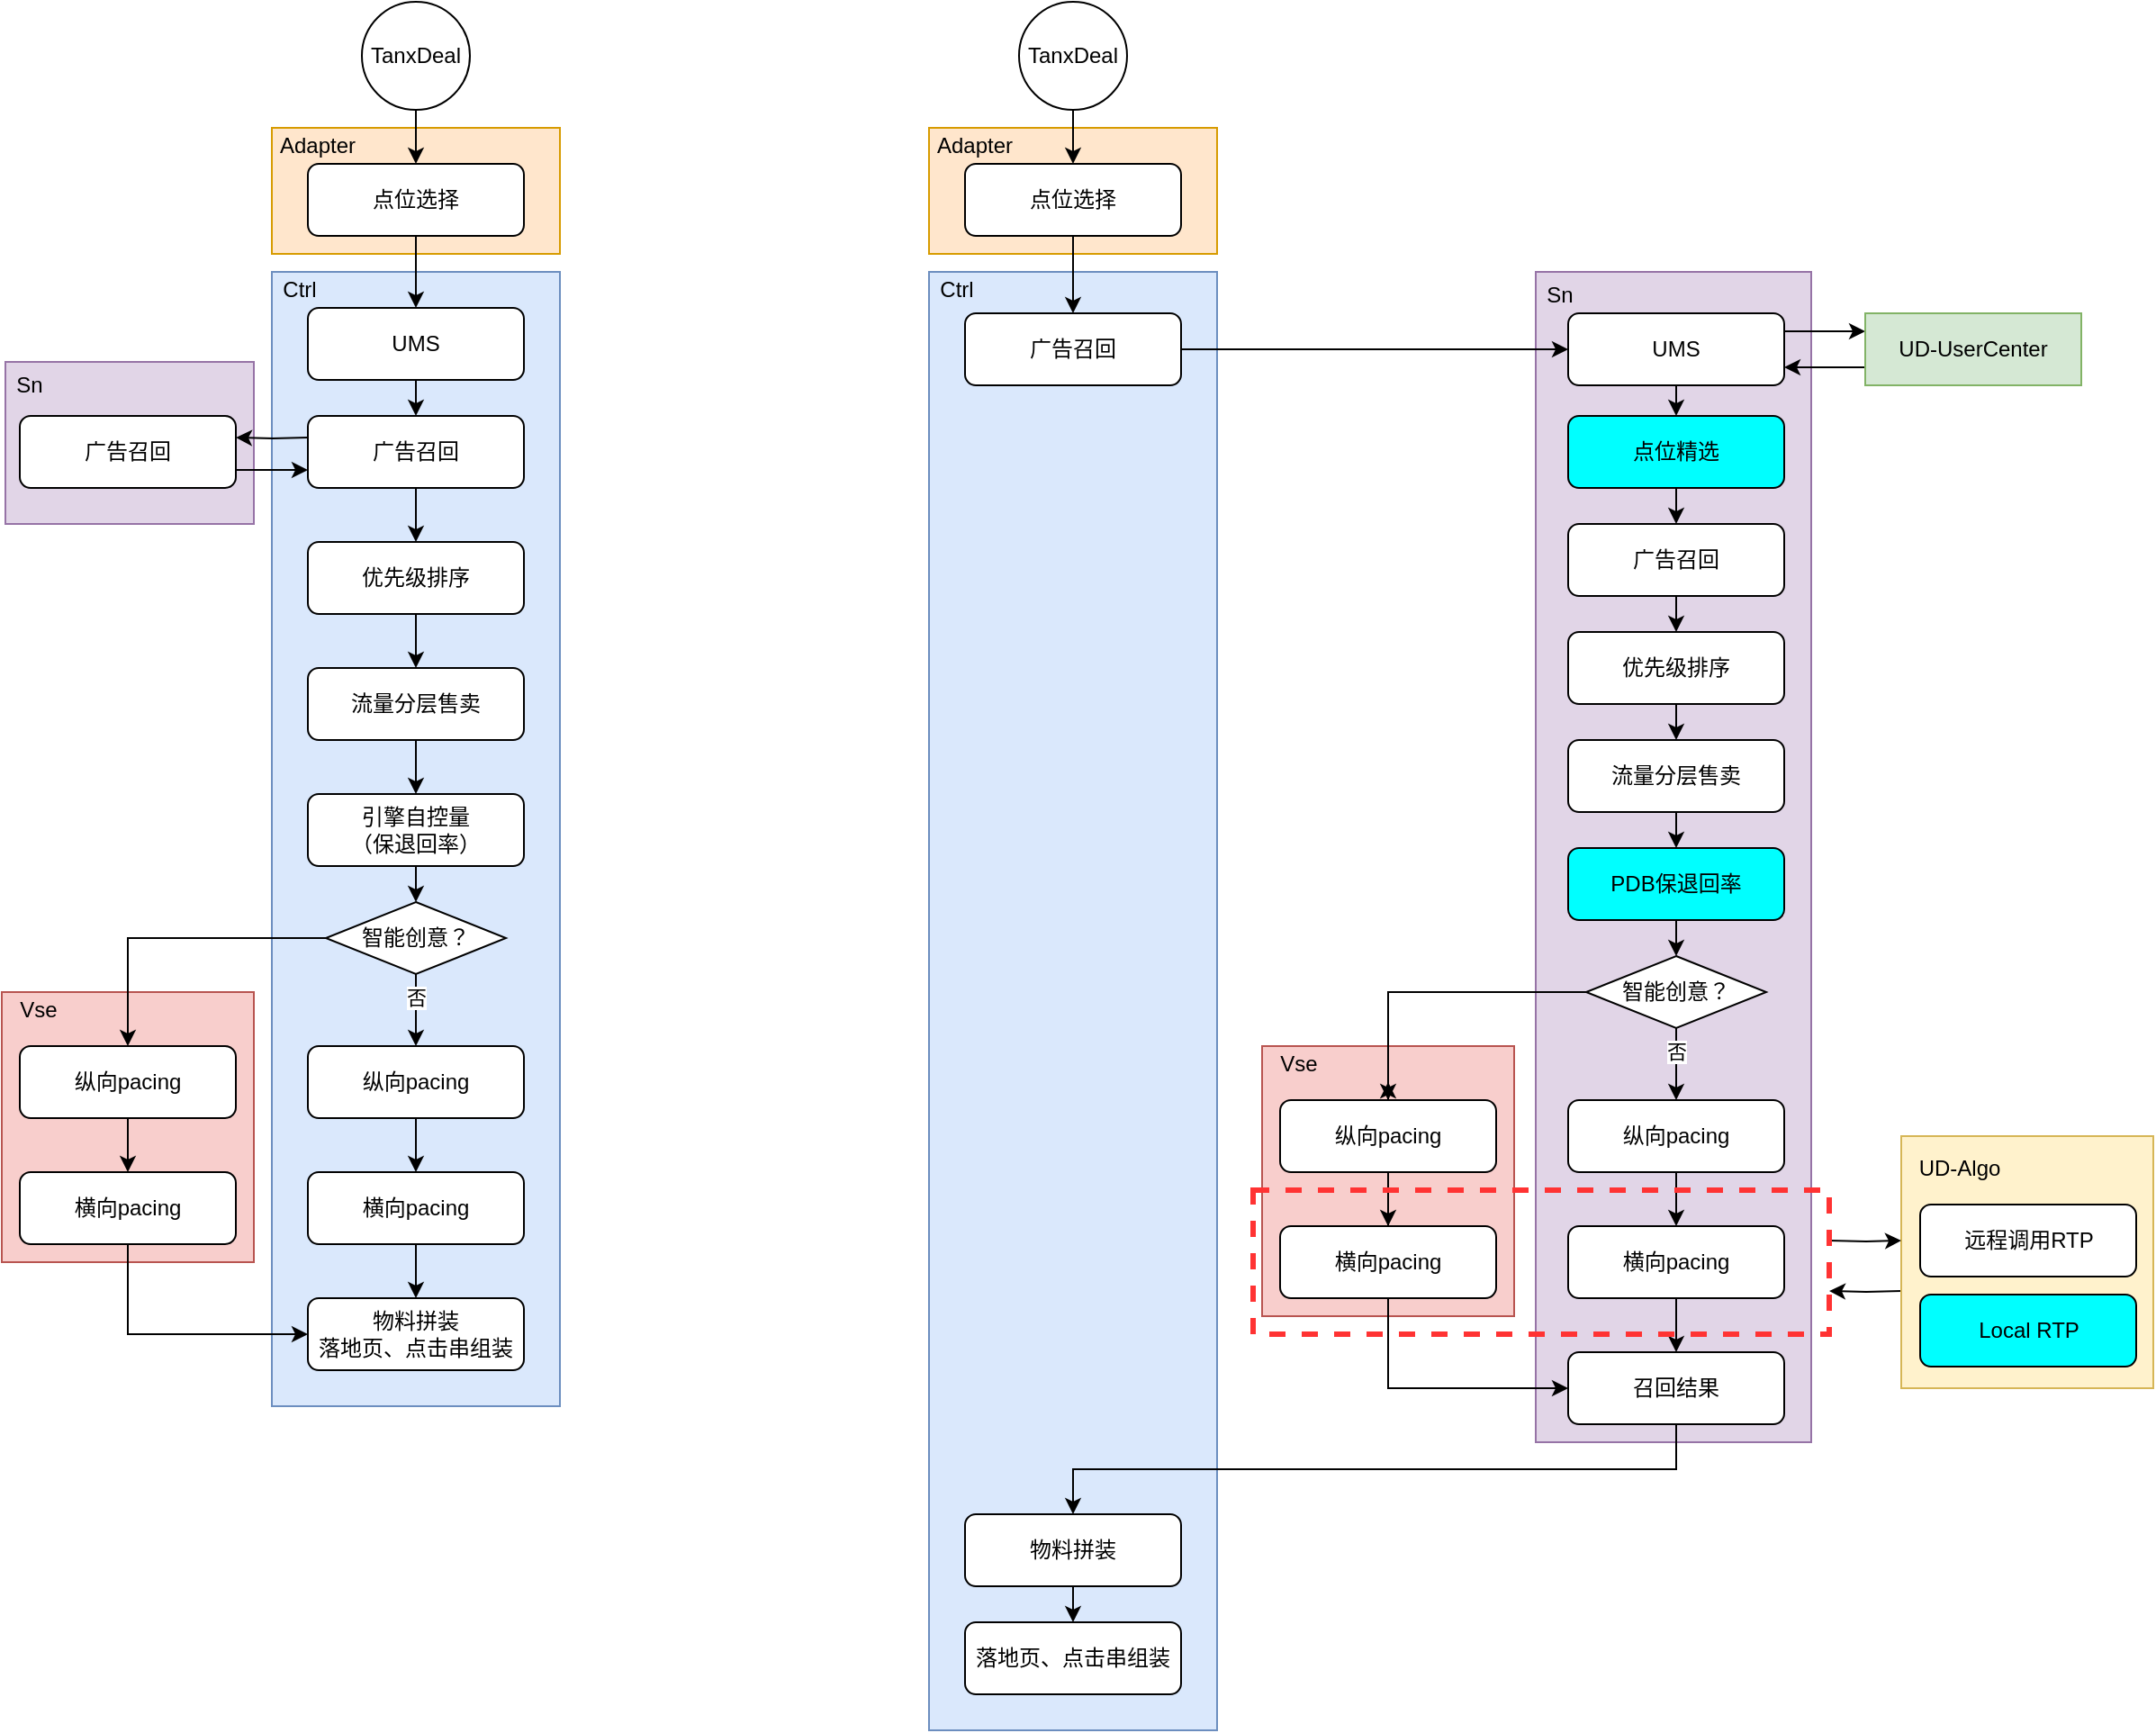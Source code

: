 <mxfile version="14.9.8" type="github">
  <diagram id="C5RBs43oDa-KdzZeNtuy" name="Page-1">
    <mxGraphModel dx="1722" dy="1758" grid="1" gridSize="10" guides="1" tooltips="1" connect="1" arrows="1" fold="1" page="1" pageScale="1" pageWidth="827" pageHeight="1169" math="0" shadow="0">
      <root>
        <mxCell id="WIyWlLk6GJQsqaUBKTNV-0" />
        <mxCell id="WIyWlLk6GJQsqaUBKTNV-1" parent="WIyWlLk6GJQsqaUBKTNV-0" />
        <mxCell id="tNXuFwaImXzpJUykY29l-38" value="" style="rounded=0;whiteSpace=wrap;html=1;fillColor=#e1d5e7;strokeColor=#9673a6;" vertex="1" parent="WIyWlLk6GJQsqaUBKTNV-1">
          <mxGeometry x="-8" y="190" width="138" height="90" as="geometry" />
        </mxCell>
        <mxCell id="tNXuFwaImXzpJUykY29l-27" value="" style="rounded=0;whiteSpace=wrap;html=1;fillColor=#f8cecc;strokeColor=#b85450;" vertex="1" parent="WIyWlLk6GJQsqaUBKTNV-1">
          <mxGeometry x="-10" y="540" width="140" height="150" as="geometry" />
        </mxCell>
        <mxCell id="tNXuFwaImXzpJUykY29l-17" value="" style="rounded=0;whiteSpace=wrap;html=1;fontStyle=1;fillColor=#dae8fc;strokeColor=#6c8ebf;" vertex="1" parent="WIyWlLk6GJQsqaUBKTNV-1">
          <mxGeometry x="140" y="140" width="160" height="630" as="geometry" />
        </mxCell>
        <mxCell id="tNXuFwaImXzpJUykY29l-15" value="" style="rounded=0;whiteSpace=wrap;html=1;fillColor=#ffe6cc;strokeColor=#d79b00;" vertex="1" parent="WIyWlLk6GJQsqaUBKTNV-1">
          <mxGeometry x="140" y="60" width="160" height="70" as="geometry" />
        </mxCell>
        <mxCell id="tNXuFwaImXzpJUykY29l-3" style="edgeStyle=orthogonalEdgeStyle;rounded=0;orthogonalLoop=1;jettySize=auto;html=1;exitX=0.5;exitY=1;exitDx=0;exitDy=0;entryX=0.5;entryY=0;entryDx=0;entryDy=0;" edge="1" parent="WIyWlLk6GJQsqaUBKTNV-1" source="WIyWlLk6GJQsqaUBKTNV-3" target="tNXuFwaImXzpJUykY29l-0">
          <mxGeometry relative="1" as="geometry" />
        </mxCell>
        <mxCell id="WIyWlLk6GJQsqaUBKTNV-3" value="点位选择" style="rounded=1;whiteSpace=wrap;html=1;fontSize=12;glass=0;strokeWidth=1;shadow=0;" parent="WIyWlLk6GJQsqaUBKTNV-1" vertex="1">
          <mxGeometry x="160" y="80" width="120" height="40" as="geometry" />
        </mxCell>
        <mxCell id="tNXuFwaImXzpJUykY29l-6" style="edgeStyle=orthogonalEdgeStyle;rounded=0;orthogonalLoop=1;jettySize=auto;html=1;exitX=0.5;exitY=1;exitDx=0;exitDy=0;entryX=0.5;entryY=0;entryDx=0;entryDy=0;" edge="1" parent="WIyWlLk6GJQsqaUBKTNV-1" source="WIyWlLk6GJQsqaUBKTNV-11" target="tNXuFwaImXzpJUykY29l-5">
          <mxGeometry relative="1" as="geometry" />
        </mxCell>
        <mxCell id="tNXuFwaImXzpJUykY29l-41" style="edgeStyle=orthogonalEdgeStyle;rounded=0;orthogonalLoop=1;jettySize=auto;html=1;exitX=0;exitY=0.5;exitDx=0;exitDy=0;entryX=1;entryY=0.5;entryDx=0;entryDy=0;" edge="1" parent="WIyWlLk6GJQsqaUBKTNV-1">
          <mxGeometry relative="1" as="geometry">
            <mxPoint x="160" y="232" as="sourcePoint" />
            <mxPoint x="120" y="232" as="targetPoint" />
          </mxGeometry>
        </mxCell>
        <mxCell id="WIyWlLk6GJQsqaUBKTNV-11" value="广告召回" style="rounded=1;whiteSpace=wrap;html=1;fontSize=12;glass=0;strokeWidth=1;shadow=0;" parent="WIyWlLk6GJQsqaUBKTNV-1" vertex="1">
          <mxGeometry x="160" y="220" width="120" height="40" as="geometry" />
        </mxCell>
        <mxCell id="tNXuFwaImXzpJUykY29l-4" style="edgeStyle=orthogonalEdgeStyle;rounded=0;orthogonalLoop=1;jettySize=auto;html=1;exitX=0.5;exitY=1;exitDx=0;exitDy=0;entryX=0.5;entryY=0;entryDx=0;entryDy=0;" edge="1" parent="WIyWlLk6GJQsqaUBKTNV-1" source="tNXuFwaImXzpJUykY29l-0" target="WIyWlLk6GJQsqaUBKTNV-11">
          <mxGeometry relative="1" as="geometry" />
        </mxCell>
        <mxCell id="tNXuFwaImXzpJUykY29l-0" value="UMS" style="rounded=1;whiteSpace=wrap;html=1;fontSize=12;glass=0;strokeWidth=1;shadow=0;" vertex="1" parent="WIyWlLk6GJQsqaUBKTNV-1">
          <mxGeometry x="160" y="160" width="120" height="40" as="geometry" />
        </mxCell>
        <mxCell id="tNXuFwaImXzpJUykY29l-2" style="edgeStyle=orthogonalEdgeStyle;rounded=0;orthogonalLoop=1;jettySize=auto;html=1;exitX=0.5;exitY=1;exitDx=0;exitDy=0;entryX=0.5;entryY=0;entryDx=0;entryDy=0;" edge="1" parent="WIyWlLk6GJQsqaUBKTNV-1" source="tNXuFwaImXzpJUykY29l-1" target="WIyWlLk6GJQsqaUBKTNV-3">
          <mxGeometry relative="1" as="geometry" />
        </mxCell>
        <mxCell id="tNXuFwaImXzpJUykY29l-1" value="TanxDeal" style="ellipse;whiteSpace=wrap;html=1;aspect=fixed;" vertex="1" parent="WIyWlLk6GJQsqaUBKTNV-1">
          <mxGeometry x="190" y="-10" width="60" height="60" as="geometry" />
        </mxCell>
        <mxCell id="tNXuFwaImXzpJUykY29l-8" style="edgeStyle=orthogonalEdgeStyle;rounded=0;orthogonalLoop=1;jettySize=auto;html=1;exitX=0.5;exitY=1;exitDx=0;exitDy=0;entryX=0.5;entryY=0;entryDx=0;entryDy=0;" edge="1" parent="WIyWlLk6GJQsqaUBKTNV-1" source="tNXuFwaImXzpJUykY29l-5" target="tNXuFwaImXzpJUykY29l-7">
          <mxGeometry relative="1" as="geometry" />
        </mxCell>
        <mxCell id="tNXuFwaImXzpJUykY29l-5" value="优先级排序" style="rounded=1;whiteSpace=wrap;html=1;fontSize=12;glass=0;strokeWidth=1;shadow=0;" vertex="1" parent="WIyWlLk6GJQsqaUBKTNV-1">
          <mxGeometry x="160" y="290" width="120" height="40" as="geometry" />
        </mxCell>
        <mxCell id="tNXuFwaImXzpJUykY29l-10" style="edgeStyle=orthogonalEdgeStyle;rounded=0;orthogonalLoop=1;jettySize=auto;html=1;exitX=0.5;exitY=1;exitDx=0;exitDy=0;entryX=0.5;entryY=0;entryDx=0;entryDy=0;" edge="1" parent="WIyWlLk6GJQsqaUBKTNV-1" source="tNXuFwaImXzpJUykY29l-7" target="tNXuFwaImXzpJUykY29l-9">
          <mxGeometry relative="1" as="geometry" />
        </mxCell>
        <mxCell id="tNXuFwaImXzpJUykY29l-7" value="流量分层售卖" style="rounded=1;whiteSpace=wrap;html=1;fontSize=12;glass=0;strokeWidth=1;shadow=0;" vertex="1" parent="WIyWlLk6GJQsqaUBKTNV-1">
          <mxGeometry x="160" y="360" width="120" height="40" as="geometry" />
        </mxCell>
        <mxCell id="tNXuFwaImXzpJUykY29l-22" style="edgeStyle=orthogonalEdgeStyle;rounded=0;orthogonalLoop=1;jettySize=auto;html=1;exitX=0.5;exitY=1;exitDx=0;exitDy=0;entryX=0.5;entryY=0;entryDx=0;entryDy=0;" edge="1" parent="WIyWlLk6GJQsqaUBKTNV-1" source="tNXuFwaImXzpJUykY29l-9" target="tNXuFwaImXzpJUykY29l-20">
          <mxGeometry relative="1" as="geometry" />
        </mxCell>
        <mxCell id="tNXuFwaImXzpJUykY29l-9" value="引擎自控量&lt;br&gt;（保退回率）" style="rounded=1;whiteSpace=wrap;html=1;fontSize=12;glass=0;strokeWidth=1;shadow=0;" vertex="1" parent="WIyWlLk6GJQsqaUBKTNV-1">
          <mxGeometry x="160" y="430" width="120" height="40" as="geometry" />
        </mxCell>
        <mxCell id="tNXuFwaImXzpJUykY29l-14" style="edgeStyle=orthogonalEdgeStyle;rounded=0;orthogonalLoop=1;jettySize=auto;html=1;exitX=0.5;exitY=1;exitDx=0;exitDy=0;entryX=0.5;entryY=0;entryDx=0;entryDy=0;" edge="1" parent="WIyWlLk6GJQsqaUBKTNV-1" source="tNXuFwaImXzpJUykY29l-11" target="tNXuFwaImXzpJUykY29l-13">
          <mxGeometry relative="1" as="geometry" />
        </mxCell>
        <mxCell id="tNXuFwaImXzpJUykY29l-11" value="纵向pacing" style="rounded=1;whiteSpace=wrap;html=1;fontSize=12;glass=0;strokeWidth=1;shadow=0;" vertex="1" parent="WIyWlLk6GJQsqaUBKTNV-1">
          <mxGeometry x="160" y="570" width="120" height="40" as="geometry" />
        </mxCell>
        <mxCell id="tNXuFwaImXzpJUykY29l-36" style="edgeStyle=orthogonalEdgeStyle;rounded=0;orthogonalLoop=1;jettySize=auto;html=1;exitX=0.5;exitY=1;exitDx=0;exitDy=0;entryX=0.5;entryY=0;entryDx=0;entryDy=0;" edge="1" parent="WIyWlLk6GJQsqaUBKTNV-1" source="tNXuFwaImXzpJUykY29l-13" target="tNXuFwaImXzpJUykY29l-34">
          <mxGeometry relative="1" as="geometry" />
        </mxCell>
        <mxCell id="tNXuFwaImXzpJUykY29l-13" value="横向pacing" style="rounded=1;whiteSpace=wrap;html=1;fontSize=12;glass=0;strokeWidth=1;shadow=0;" vertex="1" parent="WIyWlLk6GJQsqaUBKTNV-1">
          <mxGeometry x="160" y="640" width="120" height="40" as="geometry" />
        </mxCell>
        <mxCell id="tNXuFwaImXzpJUykY29l-23" style="edgeStyle=orthogonalEdgeStyle;rounded=0;orthogonalLoop=1;jettySize=auto;html=1;exitX=0.5;exitY=1;exitDx=0;exitDy=0;entryX=0.5;entryY=0;entryDx=0;entryDy=0;" edge="1" parent="WIyWlLk6GJQsqaUBKTNV-1" source="tNXuFwaImXzpJUykY29l-20" target="tNXuFwaImXzpJUykY29l-11">
          <mxGeometry relative="1" as="geometry" />
        </mxCell>
        <mxCell id="tNXuFwaImXzpJUykY29l-24" value="否" style="edgeLabel;html=1;align=center;verticalAlign=middle;resizable=0;points=[];" vertex="1" connectable="0" parent="tNXuFwaImXzpJUykY29l-23">
          <mxGeometry x="-0.35" y="-4" relative="1" as="geometry">
            <mxPoint x="4" as="offset" />
          </mxGeometry>
        </mxCell>
        <mxCell id="tNXuFwaImXzpJUykY29l-28" style="edgeStyle=orthogonalEdgeStyle;rounded=0;orthogonalLoop=1;jettySize=auto;html=1;exitX=0;exitY=0.5;exitDx=0;exitDy=0;entryX=0.5;entryY=0;entryDx=0;entryDy=0;" edge="1" parent="WIyWlLk6GJQsqaUBKTNV-1" source="tNXuFwaImXzpJUykY29l-20" target="tNXuFwaImXzpJUykY29l-26">
          <mxGeometry relative="1" as="geometry" />
        </mxCell>
        <mxCell id="tNXuFwaImXzpJUykY29l-20" value="智能创意？" style="rhombus;whiteSpace=wrap;html=1;" vertex="1" parent="WIyWlLk6GJQsqaUBKTNV-1">
          <mxGeometry x="170" y="490" width="100" height="40" as="geometry" />
        </mxCell>
        <mxCell id="tNXuFwaImXzpJUykY29l-37" style="edgeStyle=orthogonalEdgeStyle;rounded=0;orthogonalLoop=1;jettySize=auto;html=1;exitX=0.5;exitY=1;exitDx=0;exitDy=0;entryX=0;entryY=0.5;entryDx=0;entryDy=0;" edge="1" parent="WIyWlLk6GJQsqaUBKTNV-1" source="tNXuFwaImXzpJUykY29l-25" target="tNXuFwaImXzpJUykY29l-34">
          <mxGeometry relative="1" as="geometry" />
        </mxCell>
        <mxCell id="tNXuFwaImXzpJUykY29l-25" value="横向pacing" style="rounded=1;whiteSpace=wrap;html=1;fontSize=12;glass=0;strokeWidth=1;shadow=0;" vertex="1" parent="WIyWlLk6GJQsqaUBKTNV-1">
          <mxGeometry y="640" width="120" height="40" as="geometry" />
        </mxCell>
        <mxCell id="tNXuFwaImXzpJUykY29l-29" style="edgeStyle=orthogonalEdgeStyle;rounded=0;orthogonalLoop=1;jettySize=auto;html=1;exitX=0.5;exitY=1;exitDx=0;exitDy=0;entryX=0.5;entryY=0;entryDx=0;entryDy=0;" edge="1" parent="WIyWlLk6GJQsqaUBKTNV-1" source="tNXuFwaImXzpJUykY29l-26" target="tNXuFwaImXzpJUykY29l-25">
          <mxGeometry relative="1" as="geometry" />
        </mxCell>
        <mxCell id="tNXuFwaImXzpJUykY29l-26" value="纵向pacing" style="rounded=1;whiteSpace=wrap;html=1;fontSize=12;glass=0;strokeWidth=1;shadow=0;" vertex="1" parent="WIyWlLk6GJQsqaUBKTNV-1">
          <mxGeometry y="570" width="120" height="40" as="geometry" />
        </mxCell>
        <mxCell id="tNXuFwaImXzpJUykY29l-30" value="Ctrl" style="text;html=1;resizable=0;autosize=1;align=center;verticalAlign=middle;points=[];fillColor=none;strokeColor=none;rounded=0;" vertex="1" parent="WIyWlLk6GJQsqaUBKTNV-1">
          <mxGeometry x="140" y="140" width="30" height="20" as="geometry" />
        </mxCell>
        <mxCell id="tNXuFwaImXzpJUykY29l-31" value="Vse" style="text;html=1;resizable=0;autosize=1;align=center;verticalAlign=middle;points=[];fillColor=none;strokeColor=none;rounded=0;" vertex="1" parent="WIyWlLk6GJQsqaUBKTNV-1">
          <mxGeometry x="-10" y="540" width="40" height="20" as="geometry" />
        </mxCell>
        <mxCell id="tNXuFwaImXzpJUykY29l-32" value="Adapter" style="text;html=1;resizable=0;autosize=1;align=center;verticalAlign=middle;points=[];fillColor=none;strokeColor=none;rounded=0;" vertex="1" parent="WIyWlLk6GJQsqaUBKTNV-1">
          <mxGeometry x="135" y="60" width="60" height="20" as="geometry" />
        </mxCell>
        <mxCell id="tNXuFwaImXzpJUykY29l-34" value="物料拼装&lt;br&gt;落地页、点击串组装" style="rounded=1;whiteSpace=wrap;html=1;fontSize=12;glass=0;strokeWidth=1;shadow=0;" vertex="1" parent="WIyWlLk6GJQsqaUBKTNV-1">
          <mxGeometry x="160" y="710" width="120" height="40" as="geometry" />
        </mxCell>
        <mxCell id="tNXuFwaImXzpJUykY29l-39" value="Sn" style="text;html=1;resizable=0;autosize=1;align=center;verticalAlign=middle;points=[];fillColor=none;strokeColor=none;rounded=0;" vertex="1" parent="WIyWlLk6GJQsqaUBKTNV-1">
          <mxGeometry x="-10" y="193" width="30" height="20" as="geometry" />
        </mxCell>
        <mxCell id="tNXuFwaImXzpJUykY29l-42" style="edgeStyle=orthogonalEdgeStyle;rounded=0;orthogonalLoop=1;jettySize=auto;html=1;exitX=1;exitY=0.75;exitDx=0;exitDy=0;entryX=0;entryY=0.75;entryDx=0;entryDy=0;" edge="1" parent="WIyWlLk6GJQsqaUBKTNV-1" source="tNXuFwaImXzpJUykY29l-40" target="WIyWlLk6GJQsqaUBKTNV-11">
          <mxGeometry relative="1" as="geometry" />
        </mxCell>
        <mxCell id="tNXuFwaImXzpJUykY29l-40" value="广告召回" style="rounded=1;whiteSpace=wrap;html=1;fontSize=12;glass=0;strokeWidth=1;shadow=0;" vertex="1" parent="WIyWlLk6GJQsqaUBKTNV-1">
          <mxGeometry y="220" width="120" height="40" as="geometry" />
        </mxCell>
        <mxCell id="tNXuFwaImXzpJUykY29l-43" value="" style="rounded=0;whiteSpace=wrap;html=1;fillColor=#e1d5e7;strokeColor=#9673a6;" vertex="1" parent="WIyWlLk6GJQsqaUBKTNV-1">
          <mxGeometry x="842" y="140" width="153" height="650" as="geometry" />
        </mxCell>
        <mxCell id="tNXuFwaImXzpJUykY29l-45" value="" style="rounded=0;whiteSpace=wrap;html=1;fontStyle=1;fillColor=#dae8fc;strokeColor=#6c8ebf;" vertex="1" parent="WIyWlLk6GJQsqaUBKTNV-1">
          <mxGeometry x="505" y="140" width="160" height="810" as="geometry" />
        </mxCell>
        <mxCell id="tNXuFwaImXzpJUykY29l-46" value="" style="rounded=0;whiteSpace=wrap;html=1;fillColor=#ffe6cc;strokeColor=#d79b00;" vertex="1" parent="WIyWlLk6GJQsqaUBKTNV-1">
          <mxGeometry x="505" y="60" width="160" height="70" as="geometry" />
        </mxCell>
        <mxCell id="tNXuFwaImXzpJUykY29l-99" style="edgeStyle=orthogonalEdgeStyle;rounded=0;orthogonalLoop=1;jettySize=auto;html=1;exitX=0.5;exitY=1;exitDx=0;exitDy=0;" edge="1" parent="WIyWlLk6GJQsqaUBKTNV-1" source="tNXuFwaImXzpJUykY29l-48" target="tNXuFwaImXzpJUykY29l-51">
          <mxGeometry relative="1" as="geometry" />
        </mxCell>
        <mxCell id="tNXuFwaImXzpJUykY29l-48" value="点位选择" style="rounded=1;whiteSpace=wrap;html=1;fontSize=12;glass=0;strokeWidth=1;shadow=0;" vertex="1" parent="WIyWlLk6GJQsqaUBKTNV-1">
          <mxGeometry x="525" y="80" width="120" height="40" as="geometry" />
        </mxCell>
        <mxCell id="tNXuFwaImXzpJUykY29l-128" style="edgeStyle=orthogonalEdgeStyle;rounded=0;orthogonalLoop=1;jettySize=auto;html=1;exitX=1;exitY=0.5;exitDx=0;exitDy=0;entryX=0;entryY=0.5;entryDx=0;entryDy=0;" edge="1" parent="WIyWlLk6GJQsqaUBKTNV-1" source="tNXuFwaImXzpJUykY29l-51" target="tNXuFwaImXzpJUykY29l-53">
          <mxGeometry relative="1" as="geometry" />
        </mxCell>
        <mxCell id="tNXuFwaImXzpJUykY29l-51" value="广告召回" style="rounded=1;whiteSpace=wrap;html=1;fontSize=12;glass=0;strokeWidth=1;shadow=0;" vertex="1" parent="WIyWlLk6GJQsqaUBKTNV-1">
          <mxGeometry x="525" y="163" width="120" height="40" as="geometry" />
        </mxCell>
        <mxCell id="tNXuFwaImXzpJUykY29l-119" style="edgeStyle=orthogonalEdgeStyle;rounded=0;orthogonalLoop=1;jettySize=auto;html=1;exitX=0.5;exitY=1;exitDx=0;exitDy=0;entryX=0.5;entryY=0;entryDx=0;entryDy=0;" edge="1" parent="WIyWlLk6GJQsqaUBKTNV-1" source="tNXuFwaImXzpJUykY29l-53" target="tNXuFwaImXzpJUykY29l-118">
          <mxGeometry relative="1" as="geometry" />
        </mxCell>
        <mxCell id="tNXuFwaImXzpJUykY29l-131" style="edgeStyle=orthogonalEdgeStyle;rounded=0;orthogonalLoop=1;jettySize=auto;html=1;exitX=1;exitY=0.25;exitDx=0;exitDy=0;entryX=0;entryY=0.25;entryDx=0;entryDy=0;" edge="1" parent="WIyWlLk6GJQsqaUBKTNV-1" source="tNXuFwaImXzpJUykY29l-53" target="tNXuFwaImXzpJUykY29l-130">
          <mxGeometry relative="1" as="geometry" />
        </mxCell>
        <mxCell id="tNXuFwaImXzpJUykY29l-53" value="UMS" style="rounded=1;whiteSpace=wrap;html=1;fontSize=12;glass=0;strokeWidth=1;shadow=0;" vertex="1" parent="WIyWlLk6GJQsqaUBKTNV-1">
          <mxGeometry x="860" y="163" width="120" height="40" as="geometry" />
        </mxCell>
        <mxCell id="tNXuFwaImXzpJUykY29l-54" style="edgeStyle=orthogonalEdgeStyle;rounded=0;orthogonalLoop=1;jettySize=auto;html=1;exitX=0.5;exitY=1;exitDx=0;exitDy=0;entryX=0.5;entryY=0;entryDx=0;entryDy=0;" edge="1" parent="WIyWlLk6GJQsqaUBKTNV-1" source="tNXuFwaImXzpJUykY29l-55" target="tNXuFwaImXzpJUykY29l-48">
          <mxGeometry relative="1" as="geometry" />
        </mxCell>
        <mxCell id="tNXuFwaImXzpJUykY29l-55" value="TanxDeal" style="ellipse;whiteSpace=wrap;html=1;aspect=fixed;" vertex="1" parent="WIyWlLk6GJQsqaUBKTNV-1">
          <mxGeometry x="555" y="-10" width="60" height="60" as="geometry" />
        </mxCell>
        <mxCell id="tNXuFwaImXzpJUykY29l-74" value="Ctrl" style="text;html=1;resizable=0;autosize=1;align=center;verticalAlign=middle;points=[];fillColor=none;strokeColor=none;rounded=0;" vertex="1" parent="WIyWlLk6GJQsqaUBKTNV-1">
          <mxGeometry x="505" y="140" width="30" height="20" as="geometry" />
        </mxCell>
        <mxCell id="tNXuFwaImXzpJUykY29l-76" value="Adapter" style="text;html=1;resizable=0;autosize=1;align=center;verticalAlign=middle;points=[];fillColor=none;strokeColor=none;rounded=0;" vertex="1" parent="WIyWlLk6GJQsqaUBKTNV-1">
          <mxGeometry x="500" y="60" width="60" height="20" as="geometry" />
        </mxCell>
        <mxCell id="tNXuFwaImXzpJUykY29l-127" style="edgeStyle=orthogonalEdgeStyle;rounded=0;orthogonalLoop=1;jettySize=auto;html=1;exitX=0.5;exitY=1;exitDx=0;exitDy=0;entryX=0.5;entryY=0;entryDx=0;entryDy=0;" edge="1" parent="WIyWlLk6GJQsqaUBKTNV-1" source="tNXuFwaImXzpJUykY29l-77" target="tNXuFwaImXzpJUykY29l-126">
          <mxGeometry relative="1" as="geometry" />
        </mxCell>
        <mxCell id="tNXuFwaImXzpJUykY29l-77" value="物料拼装" style="rounded=1;whiteSpace=wrap;html=1;fontSize=12;glass=0;strokeWidth=1;shadow=0;" vertex="1" parent="WIyWlLk6GJQsqaUBKTNV-1">
          <mxGeometry x="525" y="830" width="120" height="40" as="geometry" />
        </mxCell>
        <mxCell id="tNXuFwaImXzpJUykY29l-78" value="Sn" style="text;html=1;resizable=0;autosize=1;align=center;verticalAlign=middle;points=[];fillColor=none;strokeColor=none;rounded=0;" vertex="1" parent="WIyWlLk6GJQsqaUBKTNV-1">
          <mxGeometry x="840" y="143" width="30" height="20" as="geometry" />
        </mxCell>
        <mxCell id="tNXuFwaImXzpJUykY29l-121" style="edgeStyle=orthogonalEdgeStyle;rounded=0;orthogonalLoop=1;jettySize=auto;html=1;exitX=0.5;exitY=1;exitDx=0;exitDy=0;entryX=0.5;entryY=0;entryDx=0;entryDy=0;" edge="1" parent="WIyWlLk6GJQsqaUBKTNV-1" source="tNXuFwaImXzpJUykY29l-80" target="tNXuFwaImXzpJUykY29l-83">
          <mxGeometry relative="1" as="geometry" />
        </mxCell>
        <mxCell id="tNXuFwaImXzpJUykY29l-80" value="广告召回" style="rounded=1;whiteSpace=wrap;html=1;fontSize=12;glass=0;strokeWidth=1;shadow=0;" vertex="1" parent="WIyWlLk6GJQsqaUBKTNV-1">
          <mxGeometry x="860" y="280" width="120" height="40" as="geometry" />
        </mxCell>
        <mxCell id="tNXuFwaImXzpJUykY29l-81" value="" style="rounded=0;whiteSpace=wrap;html=1;fillColor=#f8cecc;strokeColor=#b85450;" vertex="1" parent="WIyWlLk6GJQsqaUBKTNV-1">
          <mxGeometry x="690" y="570" width="140" height="150" as="geometry" />
        </mxCell>
        <mxCell id="tNXuFwaImXzpJUykY29l-82" style="edgeStyle=orthogonalEdgeStyle;rounded=0;orthogonalLoop=1;jettySize=auto;html=1;exitX=0.5;exitY=1;exitDx=0;exitDy=0;entryX=0.5;entryY=0;entryDx=0;entryDy=0;" edge="1" parent="WIyWlLk6GJQsqaUBKTNV-1" source="tNXuFwaImXzpJUykY29l-83" target="tNXuFwaImXzpJUykY29l-85">
          <mxGeometry relative="1" as="geometry" />
        </mxCell>
        <mxCell id="tNXuFwaImXzpJUykY29l-83" value="优先级排序" style="rounded=1;whiteSpace=wrap;html=1;fontSize=12;glass=0;strokeWidth=1;shadow=0;" vertex="1" parent="WIyWlLk6GJQsqaUBKTNV-1">
          <mxGeometry x="860" y="340" width="120" height="40" as="geometry" />
        </mxCell>
        <mxCell id="tNXuFwaImXzpJUykY29l-84" style="edgeStyle=orthogonalEdgeStyle;rounded=0;orthogonalLoop=1;jettySize=auto;html=1;exitX=0.5;exitY=1;exitDx=0;exitDy=0;entryX=0.5;entryY=0;entryDx=0;entryDy=0;" edge="1" parent="WIyWlLk6GJQsqaUBKTNV-1" source="tNXuFwaImXzpJUykY29l-85" target="tNXuFwaImXzpJUykY29l-87">
          <mxGeometry relative="1" as="geometry" />
        </mxCell>
        <mxCell id="tNXuFwaImXzpJUykY29l-85" value="流量分层售卖" style="rounded=1;whiteSpace=wrap;html=1;fontSize=12;glass=0;strokeWidth=1;shadow=0;" vertex="1" parent="WIyWlLk6GJQsqaUBKTNV-1">
          <mxGeometry x="860" y="400" width="120" height="40" as="geometry" />
        </mxCell>
        <mxCell id="tNXuFwaImXzpJUykY29l-86" style="edgeStyle=orthogonalEdgeStyle;rounded=0;orthogonalLoop=1;jettySize=auto;html=1;exitX=0.5;exitY=1;exitDx=0;exitDy=0;entryX=0.5;entryY=0;entryDx=0;entryDy=0;" edge="1" parent="WIyWlLk6GJQsqaUBKTNV-1" source="tNXuFwaImXzpJUykY29l-87" target="tNXuFwaImXzpJUykY29l-94">
          <mxGeometry relative="1" as="geometry" />
        </mxCell>
        <mxCell id="tNXuFwaImXzpJUykY29l-87" value="PDB保退回率" style="rounded=1;whiteSpace=wrap;html=1;fontSize=12;glass=0;strokeWidth=1;shadow=0;fillColor=#00FFFF;" vertex="1" parent="WIyWlLk6GJQsqaUBKTNV-1">
          <mxGeometry x="860" y="460" width="120" height="40" as="geometry" />
        </mxCell>
        <mxCell id="tNXuFwaImXzpJUykY29l-88" style="edgeStyle=orthogonalEdgeStyle;rounded=0;orthogonalLoop=1;jettySize=auto;html=1;exitX=0.5;exitY=1;exitDx=0;exitDy=0;entryX=0.5;entryY=0;entryDx=0;entryDy=0;" edge="1" parent="WIyWlLk6GJQsqaUBKTNV-1" source="tNXuFwaImXzpJUykY29l-89" target="tNXuFwaImXzpJUykY29l-90">
          <mxGeometry relative="1" as="geometry" />
        </mxCell>
        <mxCell id="tNXuFwaImXzpJUykY29l-89" value="纵向pacing" style="rounded=1;whiteSpace=wrap;html=1;fontSize=12;glass=0;strokeWidth=1;shadow=0;" vertex="1" parent="WIyWlLk6GJQsqaUBKTNV-1">
          <mxGeometry x="860" y="600" width="120" height="40" as="geometry" />
        </mxCell>
        <mxCell id="tNXuFwaImXzpJUykY29l-124" style="edgeStyle=orthogonalEdgeStyle;rounded=0;orthogonalLoop=1;jettySize=auto;html=1;exitX=0.5;exitY=1;exitDx=0;exitDy=0;entryX=0.5;entryY=0;entryDx=0;entryDy=0;" edge="1" parent="WIyWlLk6GJQsqaUBKTNV-1" source="tNXuFwaImXzpJUykY29l-90" target="tNXuFwaImXzpJUykY29l-122">
          <mxGeometry relative="1" as="geometry" />
        </mxCell>
        <mxCell id="tNXuFwaImXzpJUykY29l-90" value="横向pacing" style="rounded=1;whiteSpace=wrap;html=1;fontSize=12;glass=0;strokeWidth=1;shadow=0;" vertex="1" parent="WIyWlLk6GJQsqaUBKTNV-1">
          <mxGeometry x="860" y="670" width="120" height="40" as="geometry" />
        </mxCell>
        <mxCell id="tNXuFwaImXzpJUykY29l-91" style="edgeStyle=orthogonalEdgeStyle;rounded=0;orthogonalLoop=1;jettySize=auto;html=1;exitX=0.5;exitY=1;exitDx=0;exitDy=0;entryX=0.5;entryY=0;entryDx=0;entryDy=0;" edge="1" parent="WIyWlLk6GJQsqaUBKTNV-1" source="tNXuFwaImXzpJUykY29l-94" target="tNXuFwaImXzpJUykY29l-89">
          <mxGeometry relative="1" as="geometry" />
        </mxCell>
        <mxCell id="tNXuFwaImXzpJUykY29l-92" value="否" style="edgeLabel;html=1;align=center;verticalAlign=middle;resizable=0;points=[];" vertex="1" connectable="0" parent="tNXuFwaImXzpJUykY29l-91">
          <mxGeometry x="-0.35" y="-4" relative="1" as="geometry">
            <mxPoint x="4" as="offset" />
          </mxGeometry>
        </mxCell>
        <mxCell id="tNXuFwaImXzpJUykY29l-93" style="edgeStyle=orthogonalEdgeStyle;rounded=0;orthogonalLoop=1;jettySize=auto;html=1;exitX=0;exitY=0.5;exitDx=0;exitDy=0;entryX=0.5;entryY=0;entryDx=0;entryDy=0;" edge="1" parent="WIyWlLk6GJQsqaUBKTNV-1" source="tNXuFwaImXzpJUykY29l-94" target="tNXuFwaImXzpJUykY29l-97">
          <mxGeometry relative="1" as="geometry" />
        </mxCell>
        <mxCell id="tNXuFwaImXzpJUykY29l-94" value="智能创意？" style="rhombus;whiteSpace=wrap;html=1;" vertex="1" parent="WIyWlLk6GJQsqaUBKTNV-1">
          <mxGeometry x="870" y="520" width="100" height="40" as="geometry" />
        </mxCell>
        <mxCell id="tNXuFwaImXzpJUykY29l-123" style="edgeStyle=orthogonalEdgeStyle;rounded=0;orthogonalLoop=1;jettySize=auto;html=1;exitX=0.5;exitY=1;exitDx=0;exitDy=0;entryX=0;entryY=0.5;entryDx=0;entryDy=0;" edge="1" parent="WIyWlLk6GJQsqaUBKTNV-1" source="tNXuFwaImXzpJUykY29l-95" target="tNXuFwaImXzpJUykY29l-122">
          <mxGeometry relative="1" as="geometry" />
        </mxCell>
        <mxCell id="tNXuFwaImXzpJUykY29l-137" value="" style="edgeStyle=orthogonalEdgeStyle;rounded=0;orthogonalLoop=1;jettySize=auto;html=1;" edge="1" parent="WIyWlLk6GJQsqaUBKTNV-1" source="tNXuFwaImXzpJUykY29l-95">
          <mxGeometry relative="1" as="geometry">
            <mxPoint x="760" y="590" as="targetPoint" />
          </mxGeometry>
        </mxCell>
        <mxCell id="tNXuFwaImXzpJUykY29l-95" value="横向pacing" style="rounded=1;whiteSpace=wrap;html=1;fontSize=12;glass=0;strokeWidth=1;shadow=0;" vertex="1" parent="WIyWlLk6GJQsqaUBKTNV-1">
          <mxGeometry x="700" y="670" width="120" height="40" as="geometry" />
        </mxCell>
        <mxCell id="tNXuFwaImXzpJUykY29l-96" style="edgeStyle=orthogonalEdgeStyle;rounded=0;orthogonalLoop=1;jettySize=auto;html=1;exitX=0.5;exitY=1;exitDx=0;exitDy=0;entryX=0.5;entryY=0;entryDx=0;entryDy=0;" edge="1" parent="WIyWlLk6GJQsqaUBKTNV-1" source="tNXuFwaImXzpJUykY29l-97" target="tNXuFwaImXzpJUykY29l-95">
          <mxGeometry relative="1" as="geometry" />
        </mxCell>
        <mxCell id="tNXuFwaImXzpJUykY29l-97" value="纵向pacing" style="rounded=1;whiteSpace=wrap;html=1;fontSize=12;glass=0;strokeWidth=1;shadow=0;" vertex="1" parent="WIyWlLk6GJQsqaUBKTNV-1">
          <mxGeometry x="700" y="600" width="120" height="40" as="geometry" />
        </mxCell>
        <mxCell id="tNXuFwaImXzpJUykY29l-98" value="Vse" style="text;html=1;resizable=0;autosize=1;align=center;verticalAlign=middle;points=[];fillColor=none;strokeColor=none;rounded=0;" vertex="1" parent="WIyWlLk6GJQsqaUBKTNV-1">
          <mxGeometry x="690" y="570" width="40" height="20" as="geometry" />
        </mxCell>
        <mxCell id="tNXuFwaImXzpJUykY29l-120" style="edgeStyle=orthogonalEdgeStyle;rounded=0;orthogonalLoop=1;jettySize=auto;html=1;exitX=0.5;exitY=1;exitDx=0;exitDy=0;entryX=0.5;entryY=0;entryDx=0;entryDy=0;" edge="1" parent="WIyWlLk6GJQsqaUBKTNV-1" source="tNXuFwaImXzpJUykY29l-118" target="tNXuFwaImXzpJUykY29l-80">
          <mxGeometry relative="1" as="geometry" />
        </mxCell>
        <mxCell id="tNXuFwaImXzpJUykY29l-118" value="点位精选" style="rounded=1;whiteSpace=wrap;html=1;fontSize=12;glass=0;strokeWidth=1;shadow=0;fillColor=#00FFFF;" vertex="1" parent="WIyWlLk6GJQsqaUBKTNV-1">
          <mxGeometry x="860" y="220" width="120" height="40" as="geometry" />
        </mxCell>
        <mxCell id="tNXuFwaImXzpJUykY29l-125" style="edgeStyle=orthogonalEdgeStyle;rounded=0;orthogonalLoop=1;jettySize=auto;html=1;exitX=0.5;exitY=1;exitDx=0;exitDy=0;entryX=0.5;entryY=0;entryDx=0;entryDy=0;" edge="1" parent="WIyWlLk6GJQsqaUBKTNV-1" source="tNXuFwaImXzpJUykY29l-122" target="tNXuFwaImXzpJUykY29l-77">
          <mxGeometry relative="1" as="geometry" />
        </mxCell>
        <mxCell id="tNXuFwaImXzpJUykY29l-122" value="召回结果" style="rounded=1;whiteSpace=wrap;html=1;fontSize=12;glass=0;strokeWidth=1;shadow=0;" vertex="1" parent="WIyWlLk6GJQsqaUBKTNV-1">
          <mxGeometry x="860" y="740" width="120" height="40" as="geometry" />
        </mxCell>
        <mxCell id="tNXuFwaImXzpJUykY29l-126" value="落地页、点击串组装" style="rounded=1;whiteSpace=wrap;html=1;fontSize=12;glass=0;strokeWidth=1;shadow=0;" vertex="1" parent="WIyWlLk6GJQsqaUBKTNV-1">
          <mxGeometry x="525" y="890" width="120" height="40" as="geometry" />
        </mxCell>
        <mxCell id="tNXuFwaImXzpJUykY29l-132" style="edgeStyle=orthogonalEdgeStyle;rounded=0;orthogonalLoop=1;jettySize=auto;html=1;exitX=0;exitY=0.75;exitDx=0;exitDy=0;entryX=1;entryY=0.75;entryDx=0;entryDy=0;" edge="1" parent="WIyWlLk6GJQsqaUBKTNV-1" source="tNXuFwaImXzpJUykY29l-130" target="tNXuFwaImXzpJUykY29l-53">
          <mxGeometry relative="1" as="geometry" />
        </mxCell>
        <mxCell id="tNXuFwaImXzpJUykY29l-130" value="UD-UserCenter" style="rounded=0;whiteSpace=wrap;html=1;fontSize=12;glass=0;strokeWidth=1;shadow=0;fillColor=#d5e8d4;strokeColor=#82b366;" vertex="1" parent="WIyWlLk6GJQsqaUBKTNV-1">
          <mxGeometry x="1025" y="163" width="120" height="40" as="geometry" />
        </mxCell>
        <mxCell id="tNXuFwaImXzpJUykY29l-150" style="edgeStyle=orthogonalEdgeStyle;rounded=0;orthogonalLoop=1;jettySize=auto;html=1;exitX=0;exitY=0.5;exitDx=0;exitDy=0;entryX=1;entryY=0.5;entryDx=0;entryDy=0;" edge="1" parent="WIyWlLk6GJQsqaUBKTNV-1">
          <mxGeometry relative="1" as="geometry">
            <mxPoint x="1045" y="706" as="sourcePoint" />
            <mxPoint x="1005" y="706" as="targetPoint" />
          </mxGeometry>
        </mxCell>
        <mxCell id="tNXuFwaImXzpJUykY29l-138" value="" style="rounded=0;whiteSpace=wrap;html=1;fillColor=#fff2cc;strokeColor=#d6b656;" vertex="1" parent="WIyWlLk6GJQsqaUBKTNV-1">
          <mxGeometry x="1045" y="620" width="140" height="140" as="geometry" />
        </mxCell>
        <mxCell id="tNXuFwaImXzpJUykY29l-140" value="Local RTP" style="rounded=1;whiteSpace=wrap;html=1;fontSize=12;glass=0;strokeWidth=1;shadow=0;fillColor=#00FFFF;" vertex="1" parent="WIyWlLk6GJQsqaUBKTNV-1">
          <mxGeometry x="1055.5" y="708" width="120" height="40" as="geometry" />
        </mxCell>
        <mxCell id="tNXuFwaImXzpJUykY29l-142" value="远程调用RTP" style="rounded=1;whiteSpace=wrap;html=1;fontSize=12;glass=0;strokeWidth=1;shadow=0;" vertex="1" parent="WIyWlLk6GJQsqaUBKTNV-1">
          <mxGeometry x="1055.5" y="658" width="120" height="40" as="geometry" />
        </mxCell>
        <mxCell id="tNXuFwaImXzpJUykY29l-143" value="UD-Algo" style="text;html=1;resizable=0;autosize=1;align=center;verticalAlign=middle;points=[];fillColor=none;strokeColor=none;rounded=0;" vertex="1" parent="WIyWlLk6GJQsqaUBKTNV-1">
          <mxGeometry x="1046.5" y="628" width="60" height="20" as="geometry" />
        </mxCell>
        <mxCell id="tNXuFwaImXzpJUykY29l-146" style="edgeStyle=orthogonalEdgeStyle;rounded=0;orthogonalLoop=1;jettySize=auto;html=1;exitX=1;exitY=0.5;exitDx=0;exitDy=0;entryX=0;entryY=0.5;entryDx=0;entryDy=0;" edge="1" parent="WIyWlLk6GJQsqaUBKTNV-1">
          <mxGeometry relative="1" as="geometry">
            <mxPoint x="1005" y="678" as="sourcePoint" />
            <mxPoint x="1045" y="678" as="targetPoint" />
          </mxGeometry>
        </mxCell>
        <mxCell id="tNXuFwaImXzpJUykY29l-145" value="" style="rounded=0;whiteSpace=wrap;html=1;fontStyle=0;fillColor=none;dashed=1;strokeColor=#FF3333;strokeWidth=3;" vertex="1" parent="WIyWlLk6GJQsqaUBKTNV-1">
          <mxGeometry x="685" y="650" width="320" height="80" as="geometry" />
        </mxCell>
      </root>
    </mxGraphModel>
  </diagram>
</mxfile>
